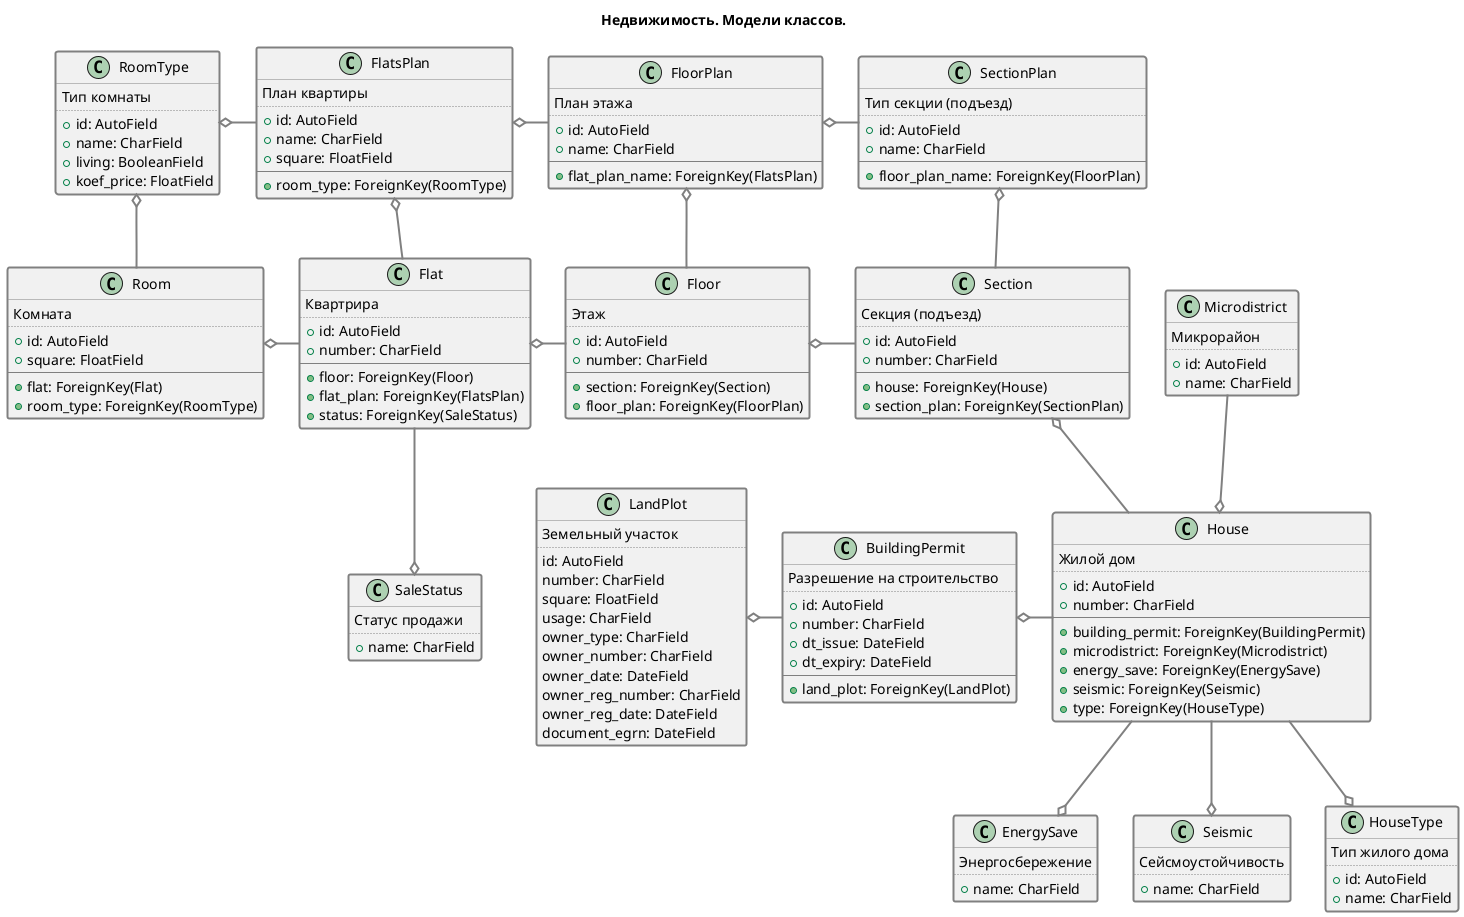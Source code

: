 @startuml


hide class empty members

title 
	Недвижимость. Модели классов. 
end title
  
class EnergySave ##[bold]grey{
    Энергосбережение
	..
	+ name: CharField
}

class Seismic ##[bold]grey{
    Сейсмоустойчивость
	..
	+ name: CharField
}

class SaleStatus ##[bold]grey{
    Статус продажи
	..
	+ name: CharField
}

class LandPlot ##[bold]grey{
    Земельный участок
	..
    id: AutoField
    number: CharField
    square: FloatField
    usage: CharField
    owner_type: CharField
    owner_number: CharField
    owner_date: DateField
    owner_reg_number: CharField
    owner_reg_date: DateField
    document_egrn: DateField
}

class BuildingPermit ##[bold]grey{
    Разрешение на строительство
	..
	+ id: AutoField
	+ number: CharField
	+ dt_issue: DateField
	+ dt_expiry: DateField
	--
	+ land_plot: ForeignKey(LandPlot)
}

class HouseType ##[bold]grey{
    Тип жилого дома
	..
	+ id: AutoField
	+ name: CharField
}

class Microdistrict ##[bold]grey{
    Микрорайон
	..
	+ id: AutoField
	+ name: CharField
}

class House ##[bold]grey{
    Жилой дом
	..
	+ id: AutoField
	+ number: CharField
	--
	+ building_permit: ForeignKey(BuildingPermit)
	+ microdistrict: ForeignKey(Microdistrict)
	+ energy_save: ForeignKey(EnergySave)
	+ seismic: ForeignKey(Seismic)
	+ type: ForeignKey(HouseType)
}

class SectionPlan ##[bold]grey{
    Тип секции (подъезд)
	..
	+ id: AutoField
	+ name: CharField
	--
	+ floor_plan_name: ForeignKey(FloorPlan)
}

class Section ##[bold]grey{
    Секция (подъезд)
	..
	+ id: AutoField
	+ number: CharField
	--
	+ house: ForeignKey(House)
	+ section_plan: ForeignKey(SectionPlan)
}

class FloorPlan ##[bold]grey{
    План этажа
	..
	+ id: AutoField
	+ name: CharField
	--
	+ flat_plan_name: ForeignKey(FlatsPlan)
}

class Floor ##[bold]grey{
    Этаж
	..
	+ id: AutoField
	+ number: CharField
	--
	+ section: ForeignKey(Section)
	+ floor_plan: ForeignKey(FloorPlan)
}

class RoomType ##[bold]grey{
    Тип комнаты
	..
	+ id: AutoField
	+ name: CharField
	+ living: BooleanField
	+ koef_price: FloatField
}

class Room ##[bold]grey{
    Комната
	..
    + id: AutoField
    + square: FloatField
	--
    + flat: ForeignKey(Flat)
    + room_type: ForeignKey(RoomType)
}

class FlatsPlan ##[bold]grey{
    План квартиры
	..
	+ id: AutoField
	+ name: CharField
	+ square: FloatField
	--
	+ room_type: ForeignKey(RoomType)
}

class Flat ##[bold]grey{
    Квартрира
	..
	+ id: AutoField
	+ number: CharField
	--
	+ floor: ForeignKey(Floor)
	+ flat_plan: ForeignKey(FlatsPlan)
	+ status: ForeignKey(SaleStatus)
}

FlatsPlan      -[#grey,bold]l-o  RoomType 
FloorPlan      -[#grey,bold]l-o  FlatsPlan
SectionPlan    -[#grey,bold]l-o  FloorPlan

RoomType      o-[#grey,bold]-    Room
FlatsPlan     o-[#grey,bold]-    Flat
FloorPlan     o-[#grey,bold]-    Floor
SectionPlan   o-[#grey,bold]-    Section

Room          o-[#grey,bold]r-   Flat
Flat          o-[#grey,bold]r-   Floor
Floor         o-[#grey,bold]r-   Section
Section       o-[#grey,bold]d-   House   

Flat           -[#grey,bold]d-o  SaleStatus
BuildingPermit -[#grey,bold]l-o  LandPlot
House          -[#grey,bold]l-o  BuildingPermit
House          -[#grey,bold]d-o  EnergySave
House          -[#grey,bold]d-o  Seismic
House          -[#grey,bold]d-o  HouseType
House         o-[#grey,bold]u-   Microdistrict

@enduml
